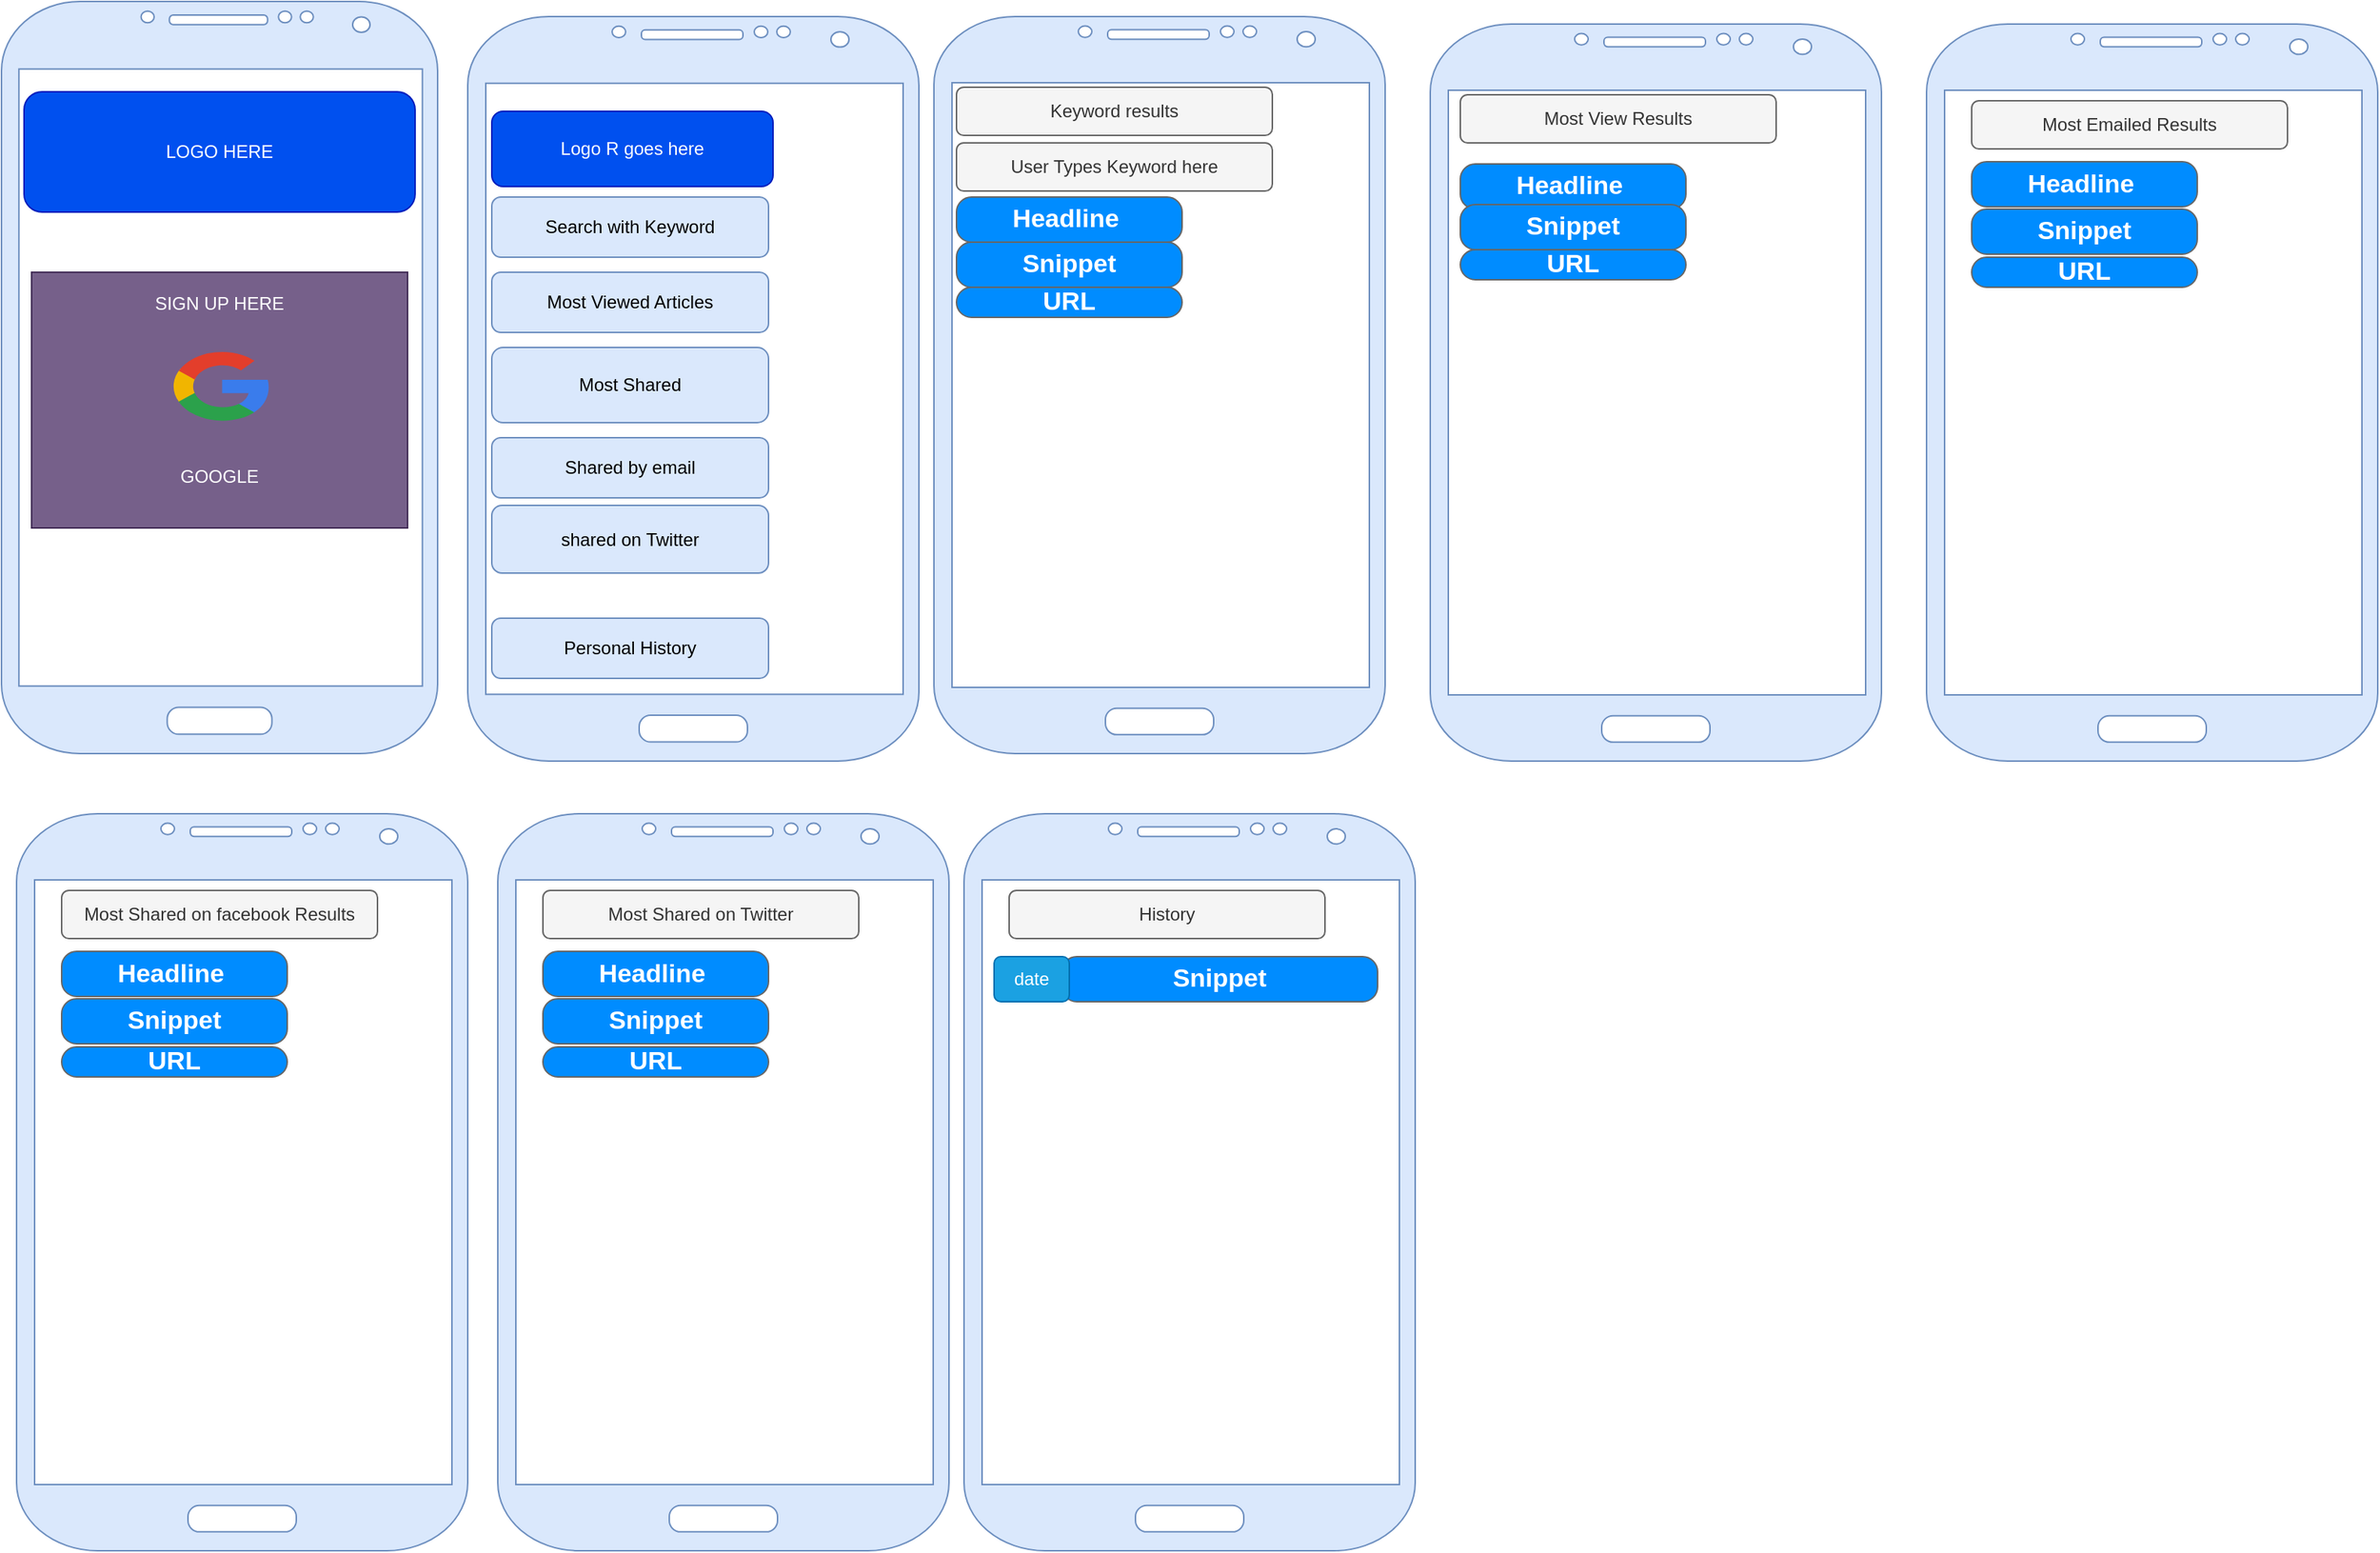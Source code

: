 <mxfile version="10.5.8" type="github"><diagram id="GQ2IxhUwB_cvrgjPhTS-" name="Page-1"><mxGraphModel dx="2041" dy="1062" grid="1" gridSize="10" guides="0" tooltips="1" connect="1" arrows="1" fold="1" page="1" pageScale="0.75" pageWidth="10000" pageHeight="2000" math="0" shadow="0"><root><mxCell id="0"/><mxCell id="1" parent="0"/><mxCell id="2MNcRia2zN43_j6pel_x-1" value="" style="verticalLabelPosition=bottom;verticalAlign=top;html=1;shadow=0;dashed=0;strokeWidth=1;shape=mxgraph.android.phone2;fillColor=#dae8fc;strokeColor=#6c8ebf;" parent="1" vertex="1"><mxGeometry x="20" y="20" width="290" height="500" as="geometry"/></mxCell><mxCell id="2MNcRia2zN43_j6pel_x-2" value="LOGO HERE" style="rounded=1;whiteSpace=wrap;html=1;fillColor=#0050ef;strokeColor=#001DBC;fontColor=#ffffff;" parent="1" vertex="1"><mxGeometry x="35" y="80" width="260" height="80" as="geometry"/></mxCell><mxCell id="2MNcRia2zN43_j6pel_x-4" value="SIGN UP HERE&lt;br&gt;&lt;br&gt;&lt;br&gt;&lt;br&gt;&lt;br&gt;&lt;br&gt;&lt;br&gt;&lt;br&gt;GOOGLE&lt;br&gt;&lt;br&gt;" style="rounded=0;whiteSpace=wrap;html=1;fillColor=#76608a;strokeColor=#432D57;fontColor=#ffffff;" parent="1" vertex="1"><mxGeometry x="40" y="200" width="250" height="170" as="geometry"/></mxCell><mxCell id="2MNcRia2zN43_j6pel_x-6" value="" style="verticalLabelPosition=bottom;verticalAlign=top;html=1;shadow=0;dashed=0;strokeWidth=1;shape=mxgraph.android.phone2;fillColor=#dae8fc;strokeColor=#6c8ebf;" parent="1" vertex="1"><mxGeometry x="330" y="30" width="300" height="495" as="geometry"/></mxCell><mxCell id="2MNcRia2zN43_j6pel_x-16" value="Search with Keyword" style="rounded=1;whiteSpace=wrap;html=1;fillColor=#dae8fc;strokeColor=#6c8ebf;" parent="1" vertex="1"><mxGeometry x="346" y="150" width="184" height="40" as="geometry"/></mxCell><mxCell id="2MNcRia2zN43_j6pel_x-17" value="Most Viewed Articles" style="rounded=1;whiteSpace=wrap;html=1;fillColor=#dae8fc;strokeColor=#6c8ebf;" parent="1" vertex="1"><mxGeometry x="346" y="200" width="184" height="40" as="geometry"/></mxCell><mxCell id="2MNcRia2zN43_j6pel_x-18" value="Logo R goes here" style="rounded=1;whiteSpace=wrap;html=1;fillColor=#0050ef;strokeColor=#001DBC;fontColor=#ffffff;" parent="1" vertex="1"><mxGeometry x="346" y="93" width="187" height="50" as="geometry"/></mxCell><mxCell id="2MNcRia2zN43_j6pel_x-19" value="" style="verticalLabelPosition=bottom;verticalAlign=top;html=1;shadow=0;dashed=0;strokeWidth=1;shape=mxgraph.android.phone2;fillColor=#dae8fc;strokeColor=#6c8ebf;" parent="1" vertex="1"><mxGeometry x="640" y="30" width="300" height="490" as="geometry"/></mxCell><mxCell id="2MNcRia2zN43_j6pel_x-20" value="Personal History" style="rounded=1;whiteSpace=wrap;html=1;fillColor=#dae8fc;strokeColor=#6c8ebf;" parent="1" vertex="1"><mxGeometry x="346" y="430" width="184" height="40" as="geometry"/></mxCell><mxCell id="2MNcRia2zN43_j6pel_x-21" value="Keyword results" style="rounded=1;whiteSpace=wrap;html=1;fillColor=#f5f5f5;strokeColor=#666666;fontColor=#333333;" parent="1" vertex="1"><mxGeometry x="655" y="77" width="210" height="32" as="geometry"/></mxCell><mxCell id="2MNcRia2zN43_j6pel_x-24" value="Headline&amp;nbsp;" style="strokeWidth=1;shadow=0;dashed=0;align=center;html=1;shape=mxgraph.mockup.buttons.button;strokeColor=#666666;fontColor=#ffffff;mainText=;buttonStyle=round;fontSize=17;fontStyle=1;fillColor=#008cff;whiteSpace=wrap;" parent="1" vertex="1"><mxGeometry x="655" y="150" width="150" height="30" as="geometry"/></mxCell><mxCell id="2MNcRia2zN43_j6pel_x-25" value="Snippet" style="strokeWidth=1;shadow=0;dashed=0;align=center;html=1;shape=mxgraph.mockup.buttons.button;strokeColor=#666666;fontColor=#ffffff;mainText=;buttonStyle=round;fontSize=17;fontStyle=1;fillColor=#008cff;whiteSpace=wrap;" parent="1" vertex="1"><mxGeometry x="655" y="180" width="150" height="30" as="geometry"/></mxCell><mxCell id="2MNcRia2zN43_j6pel_x-26" value="URL" style="strokeWidth=1;shadow=0;dashed=0;align=center;html=1;shape=mxgraph.mockup.buttons.button;strokeColor=#666666;fontColor=#ffffff;mainText=;buttonStyle=round;fontSize=17;fontStyle=1;fillColor=#008cff;whiteSpace=wrap;" parent="1" vertex="1"><mxGeometry x="655" y="210" width="150" height="20" as="geometry"/></mxCell><mxCell id="-n0FD6R2Hw9zVLbW0PKk-3" value="Most Shared" style="rounded=1;whiteSpace=wrap;html=1;fillColor=#dae8fc;strokeColor=#6c8ebf;" parent="1" vertex="1"><mxGeometry x="346" y="250" width="184" height="50" as="geometry"/></mxCell><mxCell id="-n0FD6R2Hw9zVLbW0PKk-4" value="Shared by email" style="rounded=1;whiteSpace=wrap;html=1;fillColor=#dae8fc;strokeColor=#6c8ebf;" parent="1" vertex="1"><mxGeometry x="346" y="310" width="184" height="40" as="geometry"/></mxCell><mxCell id="-n0FD6R2Hw9zVLbW0PKk-5" value="shared on Twitter" style="rounded=1;whiteSpace=wrap;html=1;fillColor=#dae8fc;strokeColor=#6c8ebf;" parent="1" vertex="1"><mxGeometry x="346" y="355" width="184" height="45" as="geometry"/></mxCell><mxCell id="-n0FD6R2Hw9zVLbW0PKk-7" value="User Types Keyword here" style="rounded=1;whiteSpace=wrap;html=1;fillColor=#f5f5f5;strokeColor=#666666;fontColor=#333333;" parent="1" vertex="1"><mxGeometry x="655" y="114" width="210" height="32" as="geometry"/></mxCell><mxCell id="-n0FD6R2Hw9zVLbW0PKk-8" value="" style="dashed=0;outlineConnect=0;html=1;align=center;labelPosition=center;verticalLabelPosition=bottom;verticalAlign=top;shape=mxgraph.weblogos.google" parent="1" vertex="1"><mxGeometry x="133" y="251" width="65" height="49" as="geometry"/></mxCell><mxCell id="-n0FD6R2Hw9zVLbW0PKk-10" value="" style="verticalLabelPosition=bottom;verticalAlign=top;html=1;shadow=0;dashed=0;strokeWidth=1;shape=mxgraph.android.phone2;fillColor=#dae8fc;strokeColor=#6c8ebf;" parent="1" vertex="1"><mxGeometry x="970" y="35" width="300" height="490" as="geometry"/></mxCell><mxCell id="-n0FD6R2Hw9zVLbW0PKk-11" value="Most View Results" style="rounded=1;whiteSpace=wrap;html=1;fillColor=#f5f5f5;strokeColor=#666666;fontColor=#333333;" parent="1" vertex="1"><mxGeometry x="990" y="82" width="210" height="32" as="geometry"/></mxCell><mxCell id="-n0FD6R2Hw9zVLbW0PKk-12" value="Headline&amp;nbsp;" style="strokeWidth=1;shadow=0;dashed=0;align=center;html=1;shape=mxgraph.mockup.buttons.button;strokeColor=#666666;fontColor=#ffffff;mainText=;buttonStyle=round;fontSize=17;fontStyle=1;fillColor=#008cff;whiteSpace=wrap;" parent="1" vertex="1"><mxGeometry x="990" y="128" width="150" height="30" as="geometry"/></mxCell><mxCell id="-n0FD6R2Hw9zVLbW0PKk-13" value="Snippet" style="strokeWidth=1;shadow=0;dashed=0;align=center;html=1;shape=mxgraph.mockup.buttons.button;strokeColor=#666666;fontColor=#ffffff;mainText=;buttonStyle=round;fontSize=17;fontStyle=1;fillColor=#008cff;whiteSpace=wrap;" parent="1" vertex="1"><mxGeometry x="990" y="155" width="150" height="30" as="geometry"/></mxCell><mxCell id="-n0FD6R2Hw9zVLbW0PKk-14" value="URL" style="strokeWidth=1;shadow=0;dashed=0;align=center;html=1;shape=mxgraph.mockup.buttons.button;strokeColor=#666666;fontColor=#ffffff;mainText=;buttonStyle=round;fontSize=17;fontStyle=1;fillColor=#008cff;whiteSpace=wrap;" parent="1" vertex="1"><mxGeometry x="990" y="185" width="150" height="20" as="geometry"/></mxCell><mxCell id="-n0FD6R2Hw9zVLbW0PKk-16" value="" style="verticalLabelPosition=bottom;verticalAlign=top;html=1;shadow=0;dashed=0;strokeWidth=1;shape=mxgraph.android.phone2;fillColor=#dae8fc;strokeColor=#6c8ebf;" parent="1" vertex="1"><mxGeometry x="1300" y="35" width="300" height="490" as="geometry"/></mxCell><mxCell id="-n0FD6R2Hw9zVLbW0PKk-17" value="Most Emailed Results" style="rounded=1;whiteSpace=wrap;html=1;fillColor=#f5f5f5;strokeColor=#666666;fontColor=#333333;" parent="1" vertex="1"><mxGeometry x="1330" y="86" width="210" height="32" as="geometry"/></mxCell><mxCell id="-n0FD6R2Hw9zVLbW0PKk-18" value="Headline&amp;nbsp;" style="strokeWidth=1;shadow=0;dashed=0;align=center;html=1;shape=mxgraph.mockup.buttons.button;strokeColor=#666666;fontColor=#ffffff;mainText=;buttonStyle=round;fontSize=17;fontStyle=1;fillColor=#008cff;whiteSpace=wrap;" parent="1" vertex="1"><mxGeometry x="1330" y="126.5" width="150" height="30" as="geometry"/></mxCell><mxCell id="-n0FD6R2Hw9zVLbW0PKk-19" value="Snippet" style="strokeWidth=1;shadow=0;dashed=0;align=center;html=1;shape=mxgraph.mockup.buttons.button;strokeColor=#666666;fontColor=#ffffff;mainText=;buttonStyle=round;fontSize=17;fontStyle=1;fillColor=#008cff;whiteSpace=wrap;" parent="1" vertex="1"><mxGeometry x="1330" y="158" width="150" height="30" as="geometry"/></mxCell><mxCell id="-n0FD6R2Hw9zVLbW0PKk-20" value="URL" style="strokeWidth=1;shadow=0;dashed=0;align=center;html=1;shape=mxgraph.mockup.buttons.button;strokeColor=#666666;fontColor=#ffffff;mainText=;buttonStyle=round;fontSize=17;fontStyle=1;fillColor=#008cff;whiteSpace=wrap;" parent="1" vertex="1"><mxGeometry x="1330" y="190" width="150" height="20" as="geometry"/></mxCell><mxCell id="-n0FD6R2Hw9zVLbW0PKk-22" value="" style="verticalLabelPosition=bottom;verticalAlign=top;html=1;shadow=0;dashed=0;strokeWidth=1;shape=mxgraph.android.phone2;fillColor=#dae8fc;strokeColor=#6c8ebf;" parent="1" vertex="1"><mxGeometry x="30" y="560" width="300" height="490" as="geometry"/></mxCell><mxCell id="-n0FD6R2Hw9zVLbW0PKk-23" value="Most Shared on facebook Results" style="rounded=1;whiteSpace=wrap;html=1;fillColor=#f5f5f5;strokeColor=#666666;fontColor=#333333;" parent="1" vertex="1"><mxGeometry x="60" y="611" width="210" height="32" as="geometry"/></mxCell><mxCell id="-n0FD6R2Hw9zVLbW0PKk-24" value="Headline&amp;nbsp;" style="strokeWidth=1;shadow=0;dashed=0;align=center;html=1;shape=mxgraph.mockup.buttons.button;strokeColor=#666666;fontColor=#ffffff;mainText=;buttonStyle=round;fontSize=17;fontStyle=1;fillColor=#008cff;whiteSpace=wrap;" parent="1" vertex="1"><mxGeometry x="60" y="651.5" width="150" height="30" as="geometry"/></mxCell><mxCell id="-n0FD6R2Hw9zVLbW0PKk-25" value="Snippet" style="strokeWidth=1;shadow=0;dashed=0;align=center;html=1;shape=mxgraph.mockup.buttons.button;strokeColor=#666666;fontColor=#ffffff;mainText=;buttonStyle=round;fontSize=17;fontStyle=1;fillColor=#008cff;whiteSpace=wrap;" parent="1" vertex="1"><mxGeometry x="60" y="683" width="150" height="30" as="geometry"/></mxCell><mxCell id="-n0FD6R2Hw9zVLbW0PKk-26" value="URL" style="strokeWidth=1;shadow=0;dashed=0;align=center;html=1;shape=mxgraph.mockup.buttons.button;strokeColor=#666666;fontColor=#ffffff;mainText=;buttonStyle=round;fontSize=17;fontStyle=1;fillColor=#008cff;whiteSpace=wrap;" parent="1" vertex="1"><mxGeometry x="60" y="715" width="150" height="20" as="geometry"/></mxCell><mxCell id="-n0FD6R2Hw9zVLbW0PKk-27" value="" style="verticalLabelPosition=bottom;verticalAlign=top;html=1;shadow=0;dashed=0;strokeWidth=1;shape=mxgraph.android.phone2;fillColor=#dae8fc;strokeColor=#6c8ebf;" parent="1" vertex="1"><mxGeometry x="350" y="560" width="300" height="490" as="geometry"/></mxCell><mxCell id="-n0FD6R2Hw9zVLbW0PKk-28" value="Most Shared on Twitter" style="rounded=1;whiteSpace=wrap;html=1;fillColor=#f5f5f5;strokeColor=#666666;fontColor=#333333;" parent="1" vertex="1"><mxGeometry x="380" y="611" width="210" height="32" as="geometry"/></mxCell><mxCell id="-n0FD6R2Hw9zVLbW0PKk-29" value="Headline&amp;nbsp;" style="strokeWidth=1;shadow=0;dashed=0;align=center;html=1;shape=mxgraph.mockup.buttons.button;strokeColor=#666666;fontColor=#ffffff;mainText=;buttonStyle=round;fontSize=17;fontStyle=1;fillColor=#008cff;whiteSpace=wrap;" parent="1" vertex="1"><mxGeometry x="380" y="651.5" width="150" height="30" as="geometry"/></mxCell><mxCell id="-n0FD6R2Hw9zVLbW0PKk-30" value="Snippet" style="strokeWidth=1;shadow=0;dashed=0;align=center;html=1;shape=mxgraph.mockup.buttons.button;strokeColor=#666666;fontColor=#ffffff;mainText=;buttonStyle=round;fontSize=17;fontStyle=1;fillColor=#008cff;whiteSpace=wrap;" parent="1" vertex="1"><mxGeometry x="380" y="683" width="150" height="30" as="geometry"/></mxCell><mxCell id="-n0FD6R2Hw9zVLbW0PKk-31" value="URL" style="strokeWidth=1;shadow=0;dashed=0;align=center;html=1;shape=mxgraph.mockup.buttons.button;strokeColor=#666666;fontColor=#ffffff;mainText=;buttonStyle=round;fontSize=17;fontStyle=1;fillColor=#008cff;whiteSpace=wrap;" parent="1" vertex="1"><mxGeometry x="380" y="715" width="150" height="20" as="geometry"/></mxCell><mxCell id="-n0FD6R2Hw9zVLbW0PKk-32" value="" style="verticalLabelPosition=bottom;verticalAlign=top;html=1;shadow=0;dashed=0;strokeWidth=1;shape=mxgraph.android.phone2;fillColor=#dae8fc;strokeColor=#6c8ebf;" parent="1" vertex="1"><mxGeometry x="660" y="560" width="300" height="490" as="geometry"/></mxCell><mxCell id="-n0FD6R2Hw9zVLbW0PKk-33" value="History" style="rounded=1;whiteSpace=wrap;html=1;fillColor=#f5f5f5;strokeColor=#666666;fontColor=#333333;" parent="1" vertex="1"><mxGeometry x="690" y="611" width="210" height="32" as="geometry"/></mxCell><mxCell id="-n0FD6R2Hw9zVLbW0PKk-35" value="Snippet" style="strokeWidth=1;shadow=0;dashed=0;align=center;html=1;shape=mxgraph.mockup.buttons.button;strokeColor=#666666;fontColor=#ffffff;mainText=;buttonStyle=round;fontSize=17;fontStyle=1;fillColor=#008cff;whiteSpace=wrap;" parent="1" vertex="1"><mxGeometry x="725" y="655" width="210" height="30" as="geometry"/></mxCell><mxCell id="-n0FD6R2Hw9zVLbW0PKk-37" value="date" style="rounded=1;whiteSpace=wrap;html=1;fillColor=#1ba1e2;strokeColor=#006EAF;fontColor=#ffffff;" parent="1" vertex="1"><mxGeometry x="680" y="655" width="50" height="30" as="geometry"/></mxCell></root></mxGraphModel></diagram></mxfile>